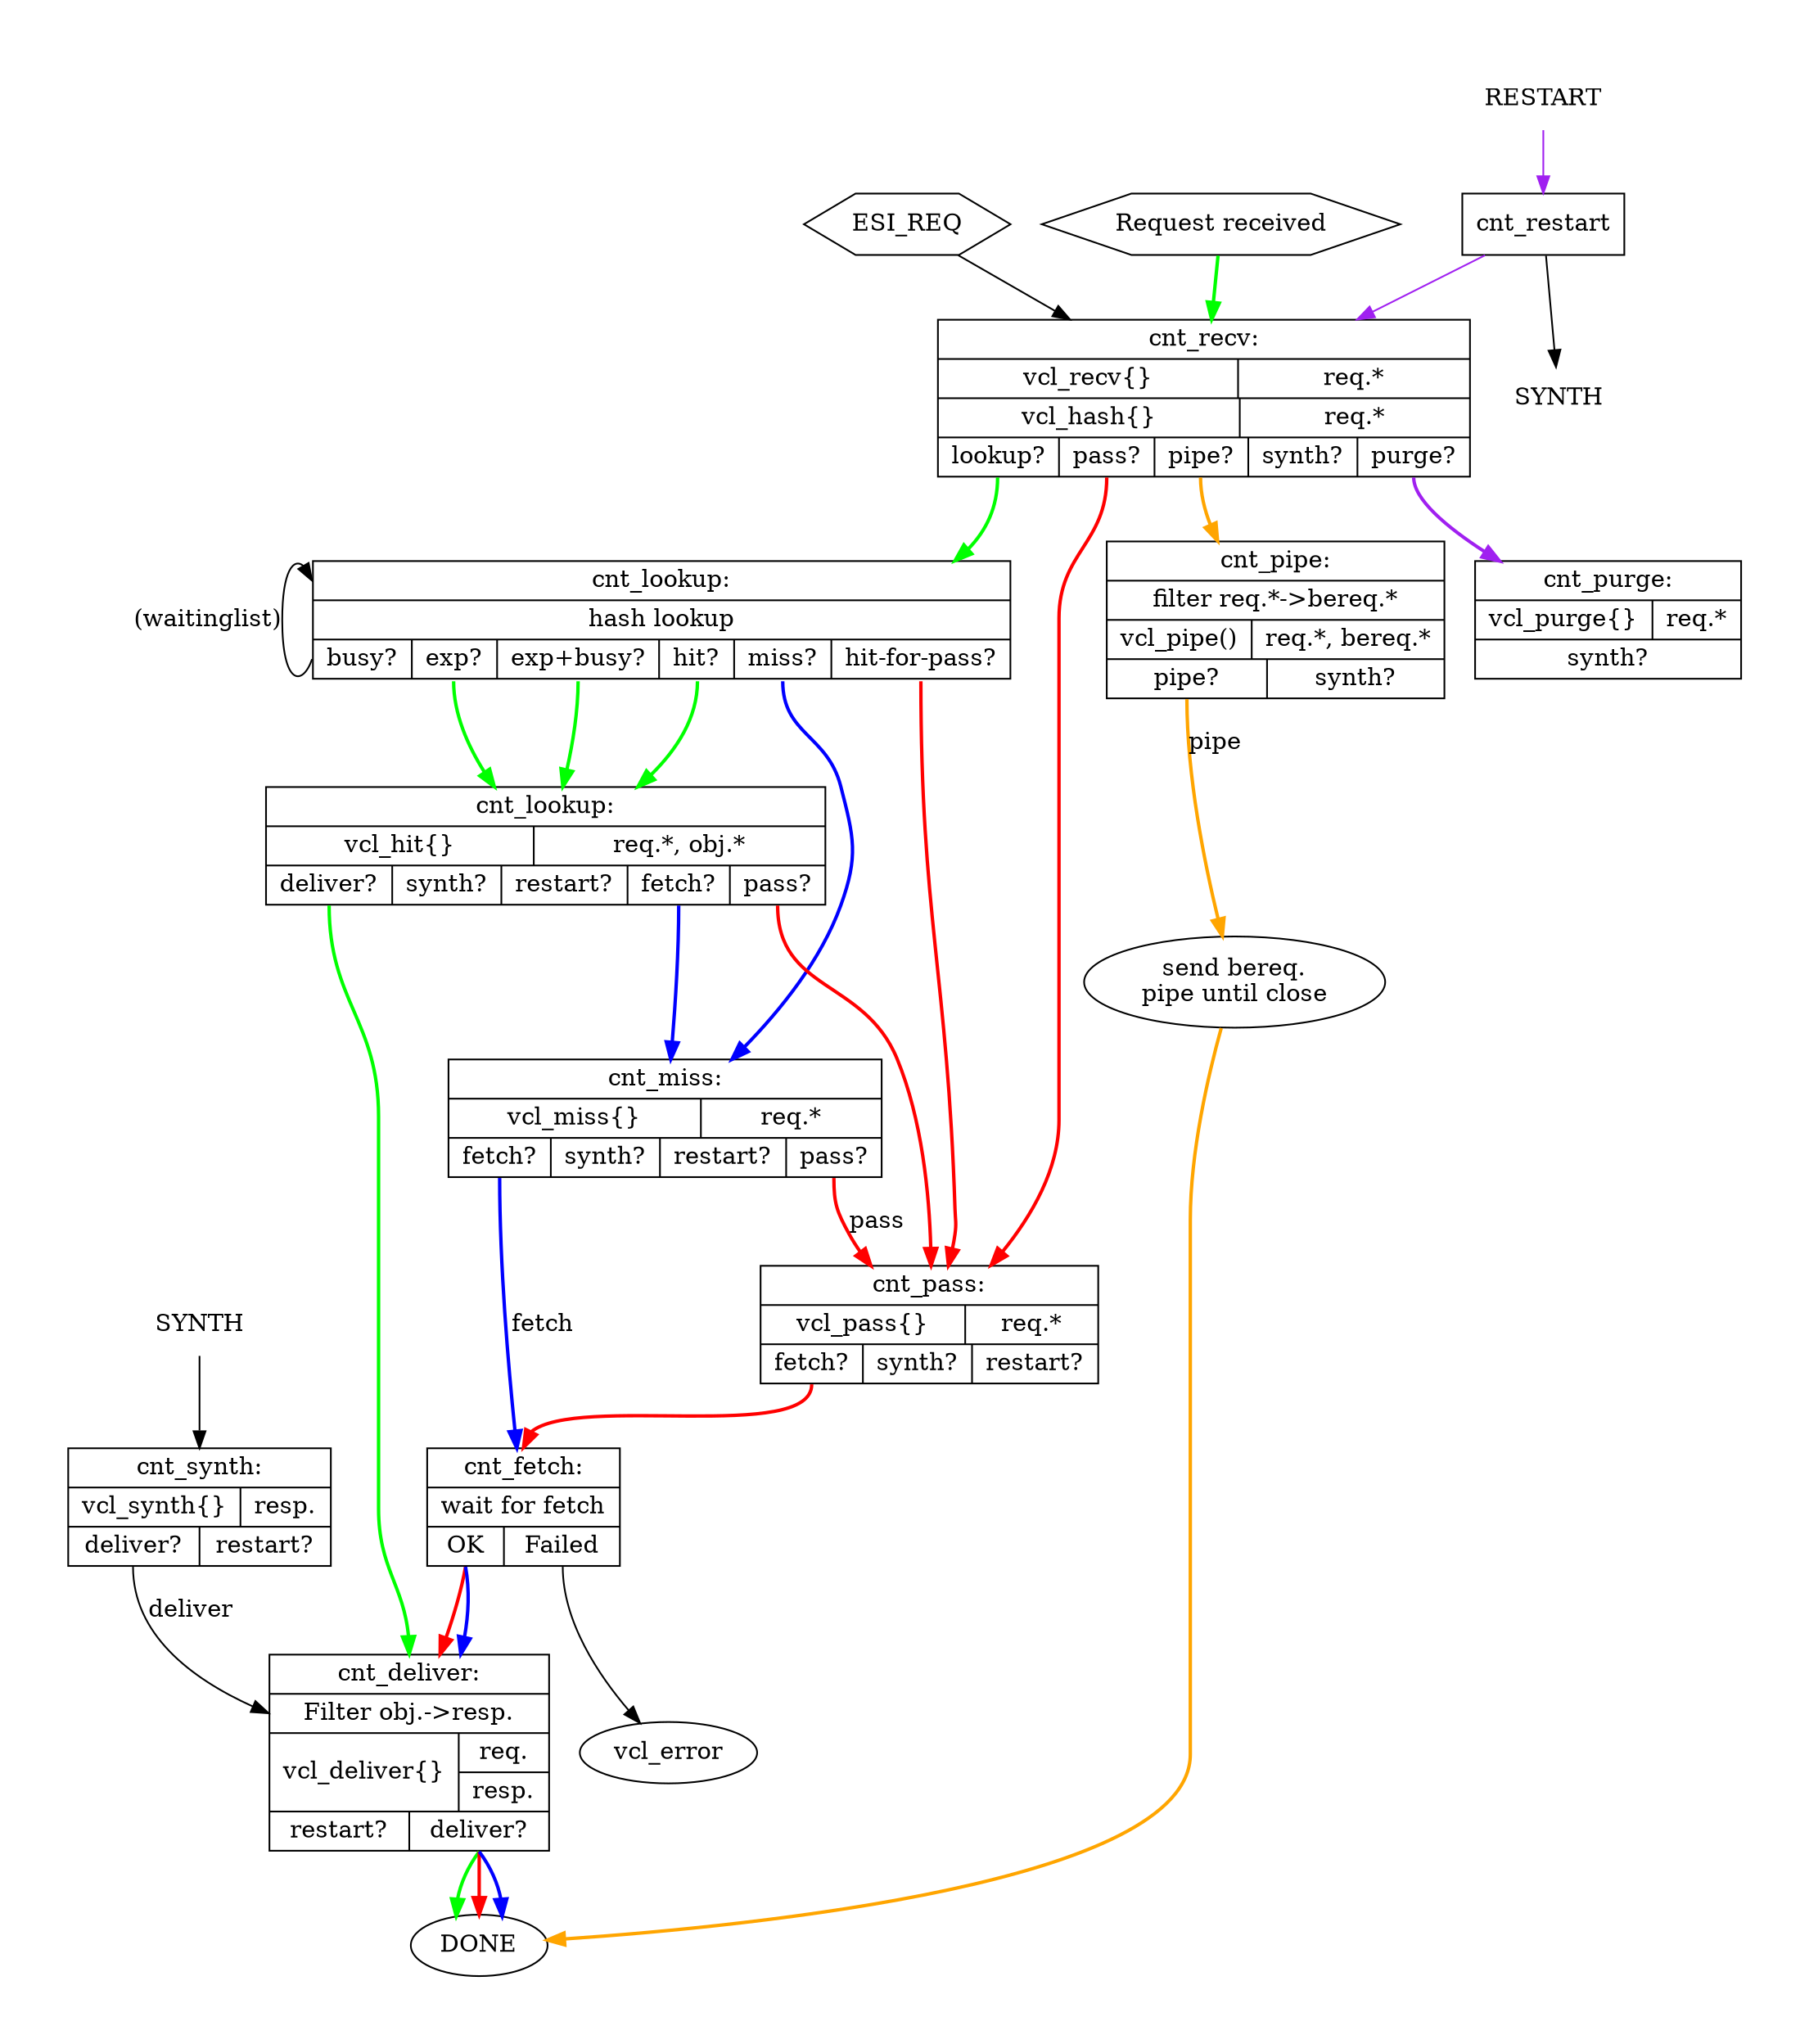  digraph vcl_center {
	margin="0.5"
	center="1"
 acceptor [
	shape=hexagon
	label="Request received"
 ]
 ESI_REQ [ shape=hexagon ]
 ESI_REQ -> recv
 SYNTH [shape=plaintext]
 RESTART [shape=plaintext]
 acceptor -> recv [style=bold,color=green]
	deliver [
		shape=record
		label="{cnt_deliver:|Filter obj.-\>resp.|{vcl_deliver\{\}|{req.|resp.}}|{restart?|<deliver>deliver?}}"
	]
 deliver:deliver:s -> DONE [style=bold,color=green]
 deliver:deliver:s -> DONE [style=bold,color=red]
 deliver:deliver:s -> DONE [style=bold,color=blue]
 subgraph xcluster_synth {
	synth [
		shape=record
		label="{cnt_synth:|{vcl_synth\{\}|resp.}|{<del>deliver?|<restart>restart?}}"
	]
	SYNTH -> synth
	synth:del:s -> deliver [label=deliver]
 }
 subgraph xcluster_body {
	fetch [
		shape=record
		label="{cnt_fetch:|wait for fetch|{<ok>OK|<err>Failed}}"
	]
 }
 fetch:ok:s -> deliver [style=bold,color=red]
 fetch:ok:s -> deliver [style=bold,color=blue]
 fetch:err:s -> vcl_error
 subgraph xcluster_lookup {
	lookup [
		shape=record
		label="{<top>cnt_lookup:|hash lookup|{<busy>busy?|<e>exp?|<eb>exp+busy?|<h>hit?|<miss>miss?|<hfp>hit-for-pass?}}"
	]
	lookup2 [
		shape=record
		label="{<top>cnt_lookup:|{vcl_hit\{\}|req.*, obj.*}|{<deliver>deliver?|synth?|restart?|<fetch>fetch?|<pass>pass?}}"
	]
 }
 lookup:busy:w -> lookup:top:w [label="(waitinglist)"]
 lookup:miss:s -> miss [style=bold,color=blue]
 lookup:hfp:s -> pass [style=bold,color=red]
 lookup:e:s -> lookup2 [style=bold,color=green]
 lookup:eb:s -> lookup2 [style=bold,color=green]
 lookup:h:s -> lookup2 [style=bold,color=green]
 lookup2:pass:s -> pass [style=bold,color=red]
 lookup2:fetch:s -> miss [style=bold,color=blue]
 lookup2:deliver:s -> deliver:n [style=bold,color=green]
 subgraph xcluster_miss {
	miss [
		shape=record
		label="{cnt_miss:|{vcl_miss\{\}|req.*}|{<fetch>fetch?|<synth>synth?|<rst>restart?|<pass>pass?}}"
	]
 }
 miss:fetch:s -> fetch [label="fetch",style=bold,color=blue]
 miss:pass:s -> pass [label="pass",style=bold,color=red]

 subgraph xcluster_pass {
	pass [
		shape=record
		label="{cnt_pass:|{vcl_pass\{\}|req.*}|{<fetch>fetch?|<synth>synth?|<rst>restart?}}"
	]
 }
 pass:fetch:s -> fetch:n [style=bold, color=red]
 subgraph xcluster_pipe {
	pipe [
		shape=record
		label="{cnt_pipe:|filter req.*-\>bereq.*|{vcl_pipe()|req.*, bereq\.*}|{<pipe>pipe?|<synth>synth?}}"
	]
	pipe_do [
		shape=ellipse
		label="send bereq.\npipe until close"
	]
	pipe:pipe -> pipe_do [label="pipe",style=bold,color=orange]
 }
 pipe_do -> DONE [style=bold,color=orange]
 subgraph xcluster_restart {
	restart [
		shape=record
		label="{cnt_restart}"
	]
 }
 RESTART -> restart [color=purple]
 restart -> recv [color=purple]
 restart -> err_restart
 err_restart [label="SYNTH",shape=plaintext]
 subgraph xcluster_recv {
	recv [
		shape=record
		label="{cnt_recv:|{vcl_recv\{\}|req.*}|{vcl_hash\{\}|req.*}|{<lookup>lookup?|<pass>pass?|<pipe>pipe?|<synth>synth?|<purge>purge?}}"
	]
 }
 recv:pipe -> pipe [style=bold,color=orange]
 recv:pass -> pass [style=bold,color=red]
 recv:lookup:s -> lookup [style=bold,color=green]
 recv:purge:s -> purge [style=bold,color=purple]
 subgraph xcluster_purge {
	purge [
		shape=record
		label="{cnt_purge:|{vcl_purge\{\}|req.*}|{<synth>synth?}}"
	]
 }
 }
